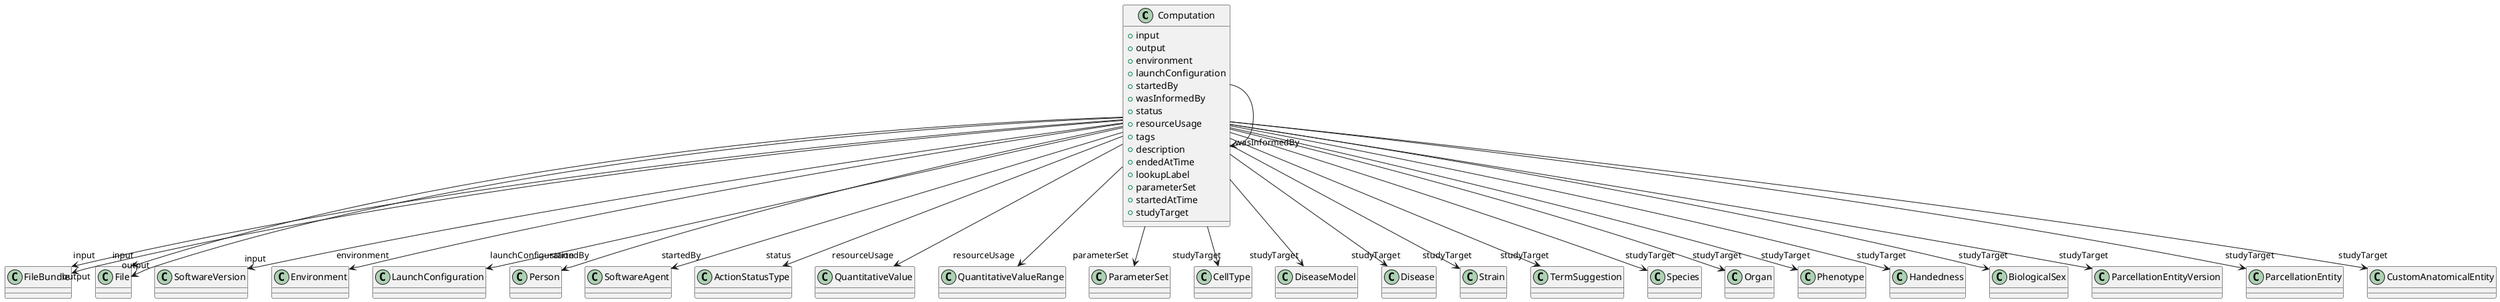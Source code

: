 @startuml
class Computation {
+input
+output
+environment
+launchConfiguration
+startedBy
+wasInformedBy
+status
+resourceUsage
+tags
+description
+endedAtTime
+lookupLabel
+parameterSet
+startedAtTime
+studyTarget

}
Computation -d-> "input" FileBundle
Computation -d-> "input" File
Computation -d-> "input" SoftwareVersion
Computation -d-> "output" FileBundle
Computation -d-> "output" File
Computation -d-> "environment" Environment
Computation -d-> "launchConfiguration" LaunchConfiguration
Computation -d-> "startedBy" Person
Computation -d-> "startedBy" SoftwareAgent
Computation -d-> "wasInformedBy" Computation
Computation -d-> "status" ActionStatusType
Computation -d-> "resourceUsage" QuantitativeValue
Computation -d-> "resourceUsage" QuantitativeValueRange
Computation -d-> "parameterSet" ParameterSet
Computation -d-> "studyTarget" CellType
Computation -d-> "studyTarget" DiseaseModel
Computation -d-> "studyTarget" Disease
Computation -d-> "studyTarget" Strain
Computation -d-> "studyTarget" TermSuggestion
Computation -d-> "studyTarget" Species
Computation -d-> "studyTarget" Organ
Computation -d-> "studyTarget" Phenotype
Computation -d-> "studyTarget" Handedness
Computation -d-> "studyTarget" BiologicalSex
Computation -d-> "studyTarget" ParcellationEntityVersion
Computation -d-> "studyTarget" ParcellationEntity
Computation -d-> "studyTarget" CustomAnatomicalEntity

@enduml